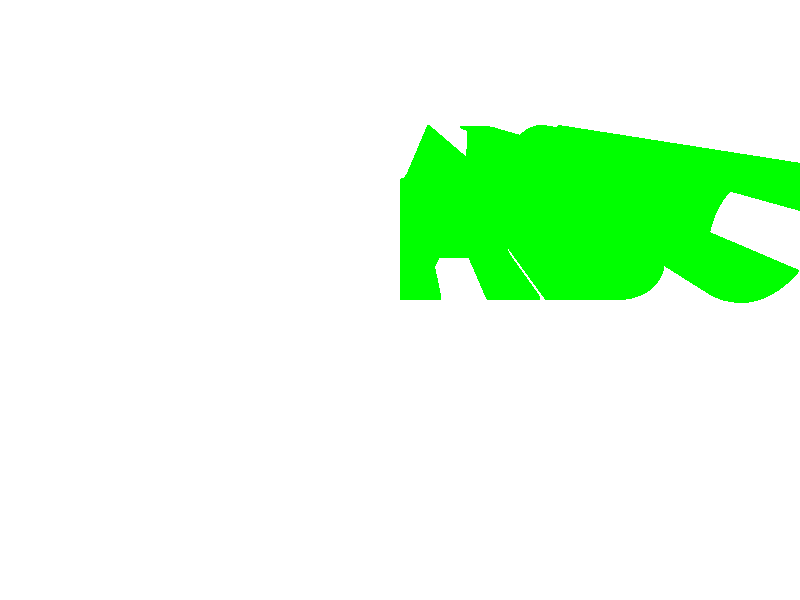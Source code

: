 // 5_font1.pov      
      
#include "colors.inc"
#include "shapes.inc"
 
camera{ 
  location <0.0, 1.0, -3.0> 
  look_at  <0.0, 0.0, 0.0>
} 
    
light_source { 
  <5.0,5.0,-5.0> 
  color rgb <1.0, 1.0, 1.0>
}                           

background{color White}

text{               
  ttf "timrom.ttf",
  // ttf "arial.ttf",         
  "ABC",       
  5,        
  0        
  pigment{color rgb<0.0,1.0,0.0>}
}  
  


 